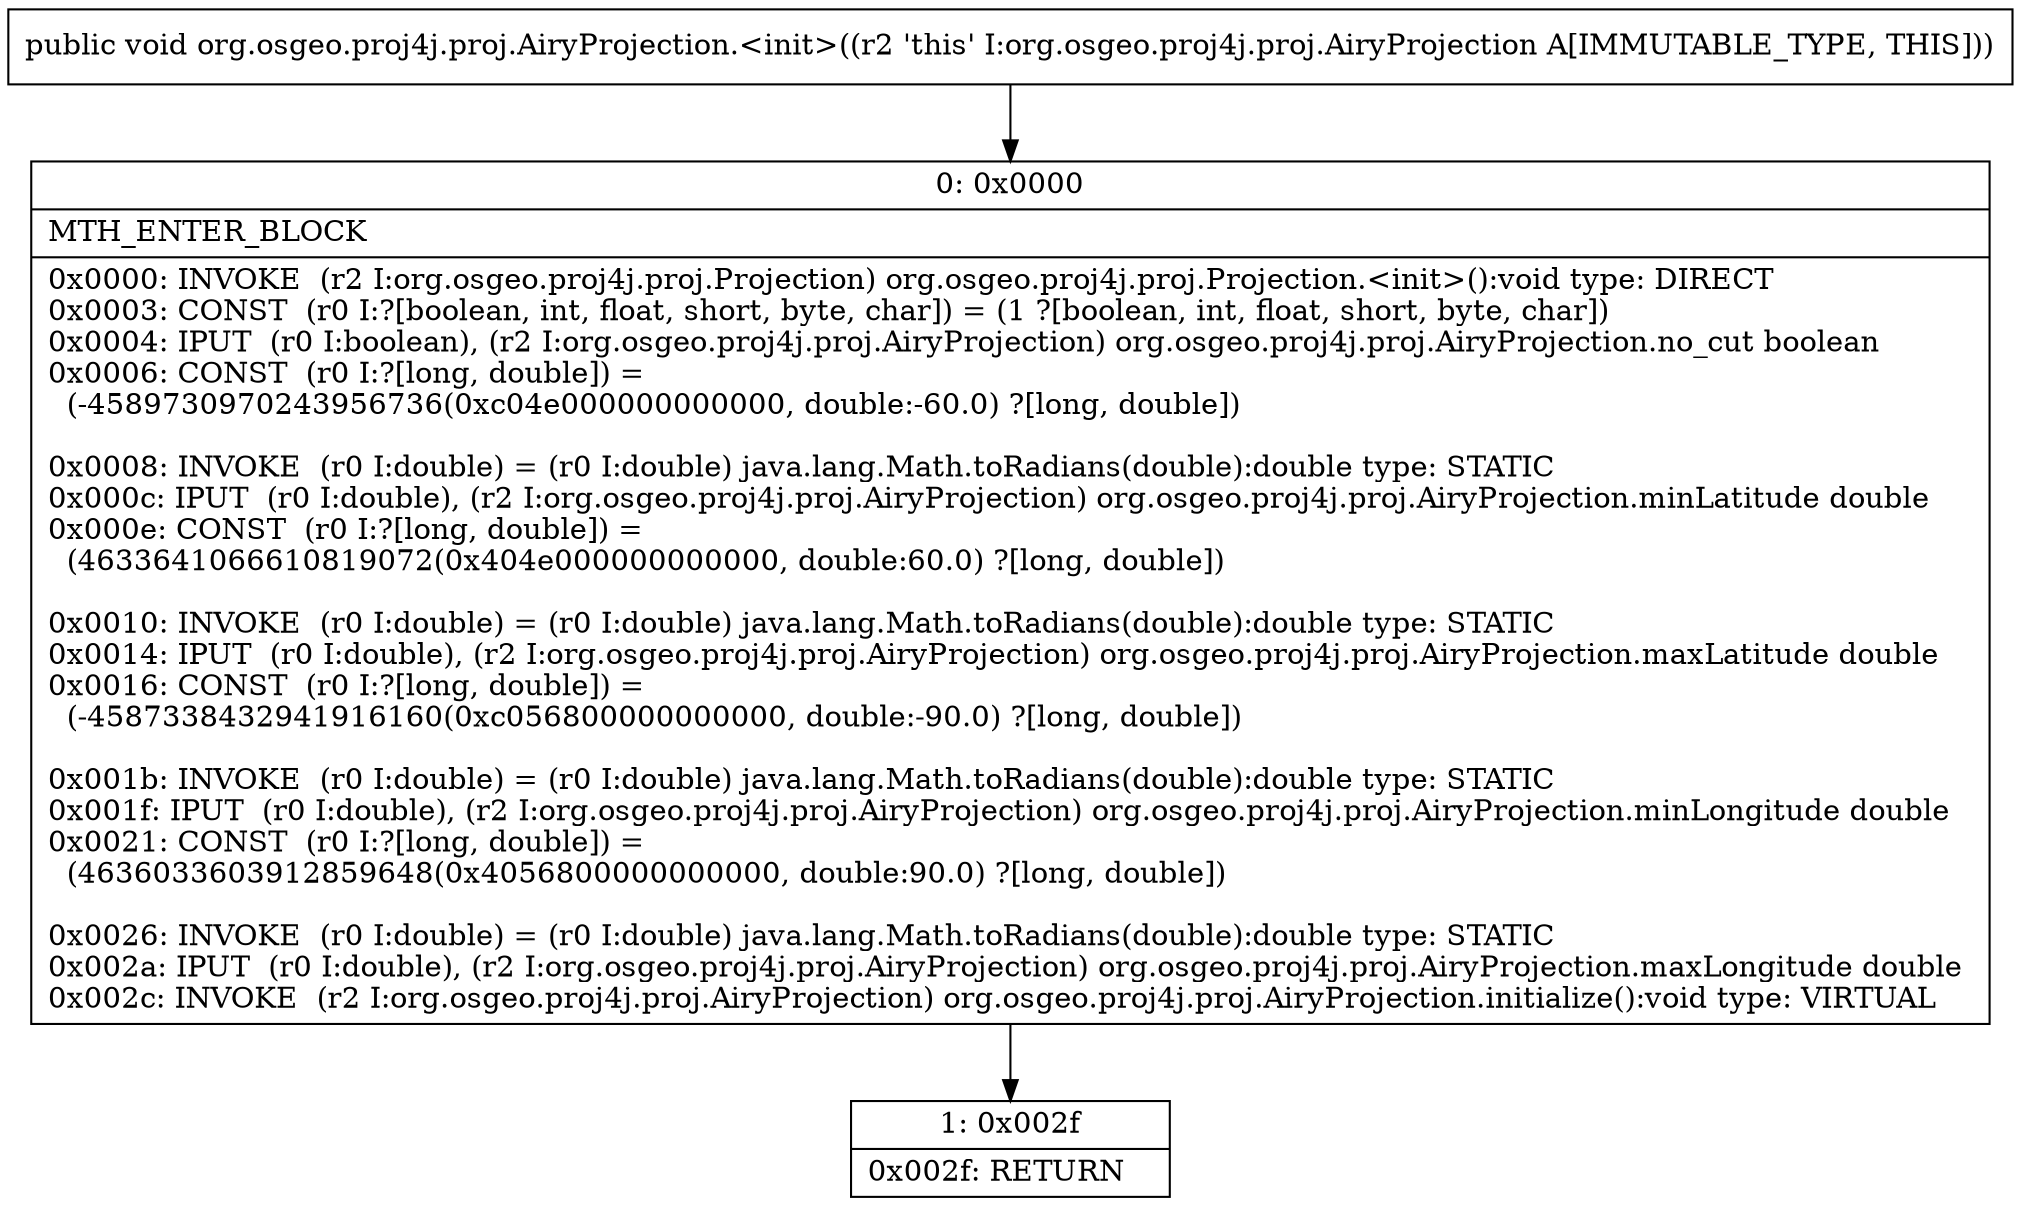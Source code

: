 digraph "CFG fororg.osgeo.proj4j.proj.AiryProjection.\<init\>()V" {
Node_0 [shape=record,label="{0\:\ 0x0000|MTH_ENTER_BLOCK\l|0x0000: INVOKE  (r2 I:org.osgeo.proj4j.proj.Projection) org.osgeo.proj4j.proj.Projection.\<init\>():void type: DIRECT \l0x0003: CONST  (r0 I:?[boolean, int, float, short, byte, char]) = (1 ?[boolean, int, float, short, byte, char]) \l0x0004: IPUT  (r0 I:boolean), (r2 I:org.osgeo.proj4j.proj.AiryProjection) org.osgeo.proj4j.proj.AiryProjection.no_cut boolean \l0x0006: CONST  (r0 I:?[long, double]) = \l  (\-4589730970243956736(0xc04e000000000000, double:\-60.0) ?[long, double])\l \l0x0008: INVOKE  (r0 I:double) = (r0 I:double) java.lang.Math.toRadians(double):double type: STATIC \l0x000c: IPUT  (r0 I:double), (r2 I:org.osgeo.proj4j.proj.AiryProjection) org.osgeo.proj4j.proj.AiryProjection.minLatitude double \l0x000e: CONST  (r0 I:?[long, double]) = \l  (4633641066610819072(0x404e000000000000, double:60.0) ?[long, double])\l \l0x0010: INVOKE  (r0 I:double) = (r0 I:double) java.lang.Math.toRadians(double):double type: STATIC \l0x0014: IPUT  (r0 I:double), (r2 I:org.osgeo.proj4j.proj.AiryProjection) org.osgeo.proj4j.proj.AiryProjection.maxLatitude double \l0x0016: CONST  (r0 I:?[long, double]) = \l  (\-4587338432941916160(0xc056800000000000, double:\-90.0) ?[long, double])\l \l0x001b: INVOKE  (r0 I:double) = (r0 I:double) java.lang.Math.toRadians(double):double type: STATIC \l0x001f: IPUT  (r0 I:double), (r2 I:org.osgeo.proj4j.proj.AiryProjection) org.osgeo.proj4j.proj.AiryProjection.minLongitude double \l0x0021: CONST  (r0 I:?[long, double]) = \l  (4636033603912859648(0x4056800000000000, double:90.0) ?[long, double])\l \l0x0026: INVOKE  (r0 I:double) = (r0 I:double) java.lang.Math.toRadians(double):double type: STATIC \l0x002a: IPUT  (r0 I:double), (r2 I:org.osgeo.proj4j.proj.AiryProjection) org.osgeo.proj4j.proj.AiryProjection.maxLongitude double \l0x002c: INVOKE  (r2 I:org.osgeo.proj4j.proj.AiryProjection) org.osgeo.proj4j.proj.AiryProjection.initialize():void type: VIRTUAL \l}"];
Node_1 [shape=record,label="{1\:\ 0x002f|0x002f: RETURN   \l}"];
MethodNode[shape=record,label="{public void org.osgeo.proj4j.proj.AiryProjection.\<init\>((r2 'this' I:org.osgeo.proj4j.proj.AiryProjection A[IMMUTABLE_TYPE, THIS])) }"];
MethodNode -> Node_0;
Node_0 -> Node_1;
}

